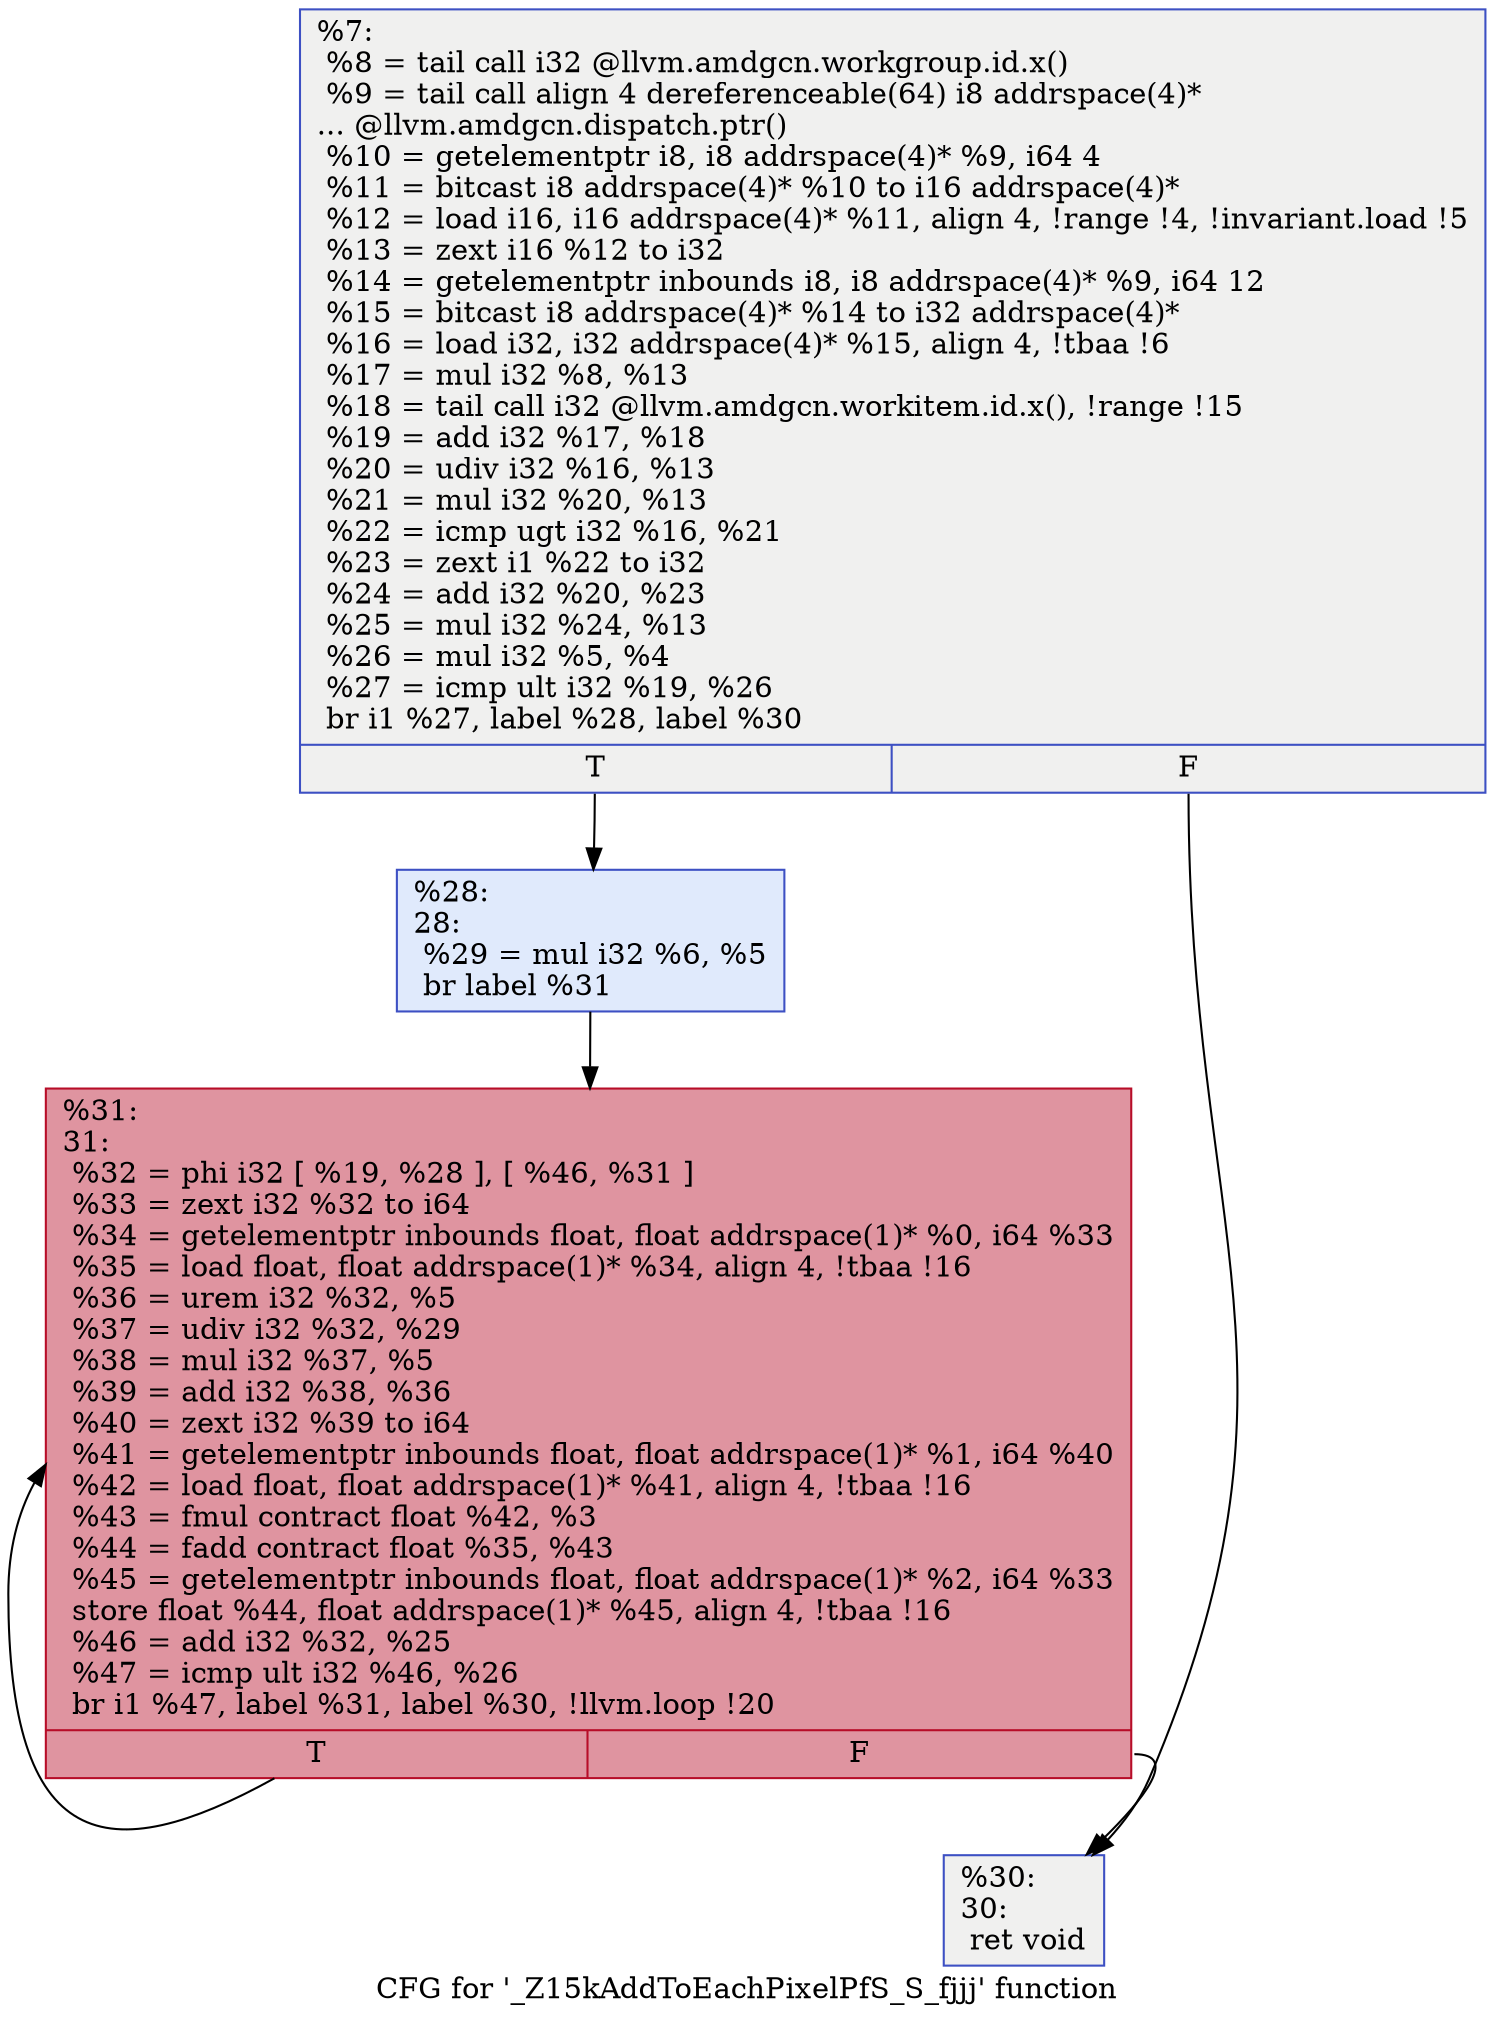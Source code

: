 digraph "CFG for '_Z15kAddToEachPixelPfS_S_fjjj' function" {
	label="CFG for '_Z15kAddToEachPixelPfS_S_fjjj' function";

	Node0x60cb6f0 [shape=record,color="#3d50c3ff", style=filled, fillcolor="#dedcdb70",label="{%7:\l  %8 = tail call i32 @llvm.amdgcn.workgroup.id.x()\l  %9 = tail call align 4 dereferenceable(64) i8 addrspace(4)*\l... @llvm.amdgcn.dispatch.ptr()\l  %10 = getelementptr i8, i8 addrspace(4)* %9, i64 4\l  %11 = bitcast i8 addrspace(4)* %10 to i16 addrspace(4)*\l  %12 = load i16, i16 addrspace(4)* %11, align 4, !range !4, !invariant.load !5\l  %13 = zext i16 %12 to i32\l  %14 = getelementptr inbounds i8, i8 addrspace(4)* %9, i64 12\l  %15 = bitcast i8 addrspace(4)* %14 to i32 addrspace(4)*\l  %16 = load i32, i32 addrspace(4)* %15, align 4, !tbaa !6\l  %17 = mul i32 %8, %13\l  %18 = tail call i32 @llvm.amdgcn.workitem.id.x(), !range !15\l  %19 = add i32 %17, %18\l  %20 = udiv i32 %16, %13\l  %21 = mul i32 %20, %13\l  %22 = icmp ugt i32 %16, %21\l  %23 = zext i1 %22 to i32\l  %24 = add i32 %20, %23\l  %25 = mul i32 %24, %13\l  %26 = mul i32 %5, %4\l  %27 = icmp ult i32 %19, %26\l  br i1 %27, label %28, label %30\l|{<s0>T|<s1>F}}"];
	Node0x60cb6f0:s0 -> Node0x60cdce0;
	Node0x60cb6f0:s1 -> Node0x60cdd70;
	Node0x60cdce0 [shape=record,color="#3d50c3ff", style=filled, fillcolor="#b9d0f970",label="{%28:\l28:                                               \l  %29 = mul i32 %6, %5\l  br label %31\l}"];
	Node0x60cdce0 -> Node0x60cdf40;
	Node0x60cdd70 [shape=record,color="#3d50c3ff", style=filled, fillcolor="#dedcdb70",label="{%30:\l30:                                               \l  ret void\l}"];
	Node0x60cdf40 [shape=record,color="#b70d28ff", style=filled, fillcolor="#b70d2870",label="{%31:\l31:                                               \l  %32 = phi i32 [ %19, %28 ], [ %46, %31 ]\l  %33 = zext i32 %32 to i64\l  %34 = getelementptr inbounds float, float addrspace(1)* %0, i64 %33\l  %35 = load float, float addrspace(1)* %34, align 4, !tbaa !16\l  %36 = urem i32 %32, %5\l  %37 = udiv i32 %32, %29\l  %38 = mul i32 %37, %5\l  %39 = add i32 %38, %36\l  %40 = zext i32 %39 to i64\l  %41 = getelementptr inbounds float, float addrspace(1)* %1, i64 %40\l  %42 = load float, float addrspace(1)* %41, align 4, !tbaa !16\l  %43 = fmul contract float %42, %3\l  %44 = fadd contract float %35, %43\l  %45 = getelementptr inbounds float, float addrspace(1)* %2, i64 %33\l  store float %44, float addrspace(1)* %45, align 4, !tbaa !16\l  %46 = add i32 %32, %25\l  %47 = icmp ult i32 %46, %26\l  br i1 %47, label %31, label %30, !llvm.loop !20\l|{<s0>T|<s1>F}}"];
	Node0x60cdf40:s0 -> Node0x60cdf40;
	Node0x60cdf40:s1 -> Node0x60cdd70;
}
